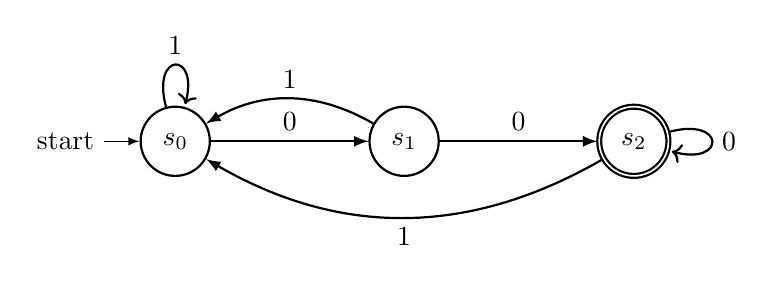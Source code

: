 \begin{tikzpicture}[every initial by arrow/.style={-latex}]
\node[state,initial,thick](a){$s_0$};
\node[state,thick](b)[right =20mm of a]{$s_1$};
\node[state,thick,accepting](c)[right =20mm of b]{$s_2$};
\path[-latex,thick] (a) edge node[above] {0}(b)
				    (a) edge[loop above] node{1}(a)
				    (b) edge[bend right] node[above]{1}(a)
				    (b) edge node[above]{0} (c)
				    (c)edge[loop right] node{0}(c)
				    (c) edge[bend left] node[below]{1}(a);
\end{tikzpicture}